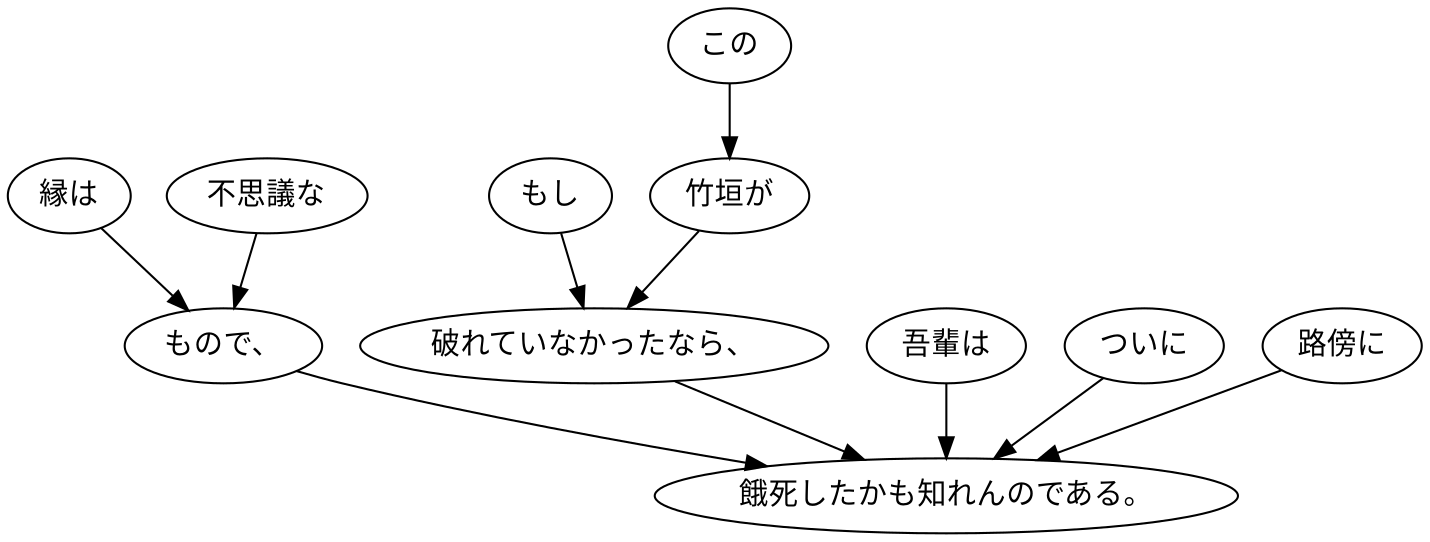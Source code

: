digraph graph42 {
	node0 [label="縁は"];
	node1 [label="不思議な"];
	node2 [label="もので、"];
	node3 [label="もし"];
	node4 [label="この"];
	node5 [label="竹垣が"];
	node6 [label="破れていなかったなら、"];
	node7 [label="吾輩は"];
	node8 [label="ついに"];
	node9 [label="路傍に"];
	node10 [label="餓死したかも知れんのである。"];
	node0 -> node2;
	node1 -> node2;
	node2 -> node10;
	node3 -> node6;
	node4 -> node5;
	node5 -> node6;
	node6 -> node10;
	node7 -> node10;
	node8 -> node10;
	node9 -> node10;
}
